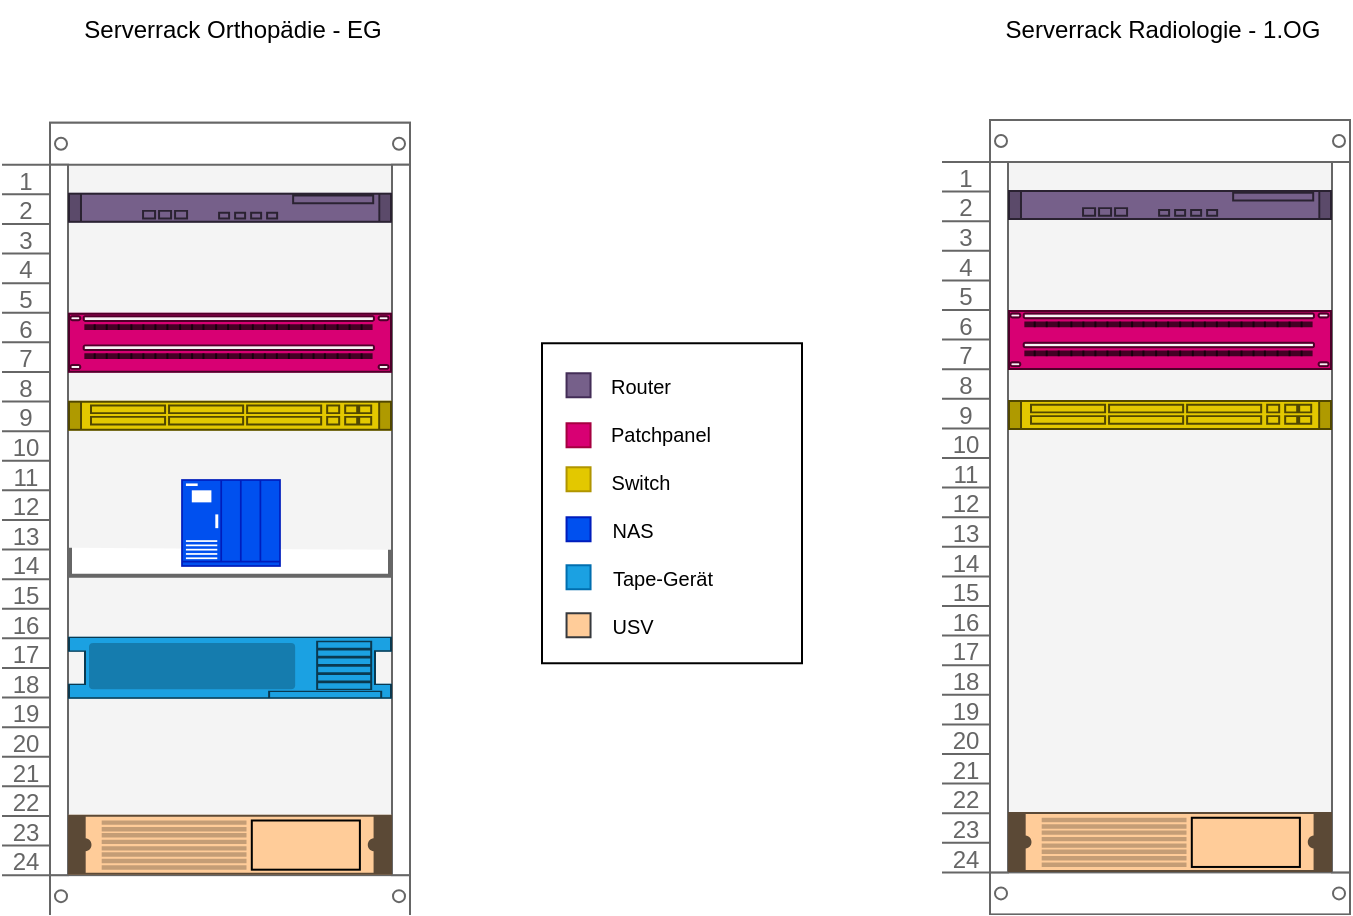 <mxfile version="26.0.13">
  <diagram name="Seite-1" id="Bdb50YRKbIY16klMH7Ui">
    <mxGraphModel dx="156" dy="546" grid="1" gridSize="10" guides="1" tooltips="1" connect="1" arrows="1" fold="1" page="1" pageScale="1" pageWidth="827" pageHeight="1169" math="0" shadow="0">
      <root>
        <mxCell id="0" />
        <mxCell id="1" parent="0" />
        <mxCell id="9h58rUKjXUOj7ECKImGy-1" value="" style="strokeColor=#666666;html=1;verticalLabelPosition=bottom;labelBackgroundColor=#ffffff;verticalAlign=top;outlineConnect=0;shadow=0;dashed=0;shape=mxgraph.rackGeneral.rackCabinet3;fillColor2=#f4f4f4;container=1;collapsible=0;childLayout=rack;allowGaps=1;marginLeft=33;marginRight=9;marginTop=21;marginBottom=22;textColor=#666666;numDisp=ascend;movable=1;resizable=1;rotatable=1;deletable=1;editable=1;locked=0;connectable=1;" parent="1" vertex="1">
          <mxGeometry x="1280" y="151.37" width="204" height="395" as="geometry" />
        </mxCell>
        <mxCell id="9h58rUKjXUOj7ECKImGy-2" value="" style="shape=mxgraph.rack.cisco.cisco_asr_1001_router;html=1;labelPosition=right;align=left;spacingLeft=15;dashed=0;shadow=0;fillColor=#76608a;fontColor=#ffffff;strokeColor=#432D57;" parent="9h58rUKjXUOj7ECKImGy-1" vertex="1">
          <mxGeometry x="33" y="35" width="162" height="15" as="geometry" />
        </mxCell>
        <mxCell id="9h58rUKjXUOj7ECKImGy-3" value="" style="strokeColor=#A50040;html=1;labelPosition=right;align=left;spacingLeft=15;shadow=0;dashed=0;outlineConnect=0;shape=mxgraph.rack.general.cat5e_enhanced_patch_panel_48_ports;fillColor=#d80073;fontColor=#ffffff;" parent="9h58rUKjXUOj7ECKImGy-1" vertex="1">
          <mxGeometry x="33" y="95" width="162" height="30" as="geometry" />
        </mxCell>
        <mxCell id="9h58rUKjXUOj7ECKImGy-4" value="" style="shape=mxgraph.rack.cisco.cisco_catalyst_4948_switch;html=1;labelPosition=right;align=left;spacingLeft=15;dashed=0;shadow=0;fillColor=#e3c800;fontColor=#000000;strokeColor=#B09500;" parent="9h58rUKjXUOj7ECKImGy-1" vertex="1">
          <mxGeometry x="33" y="139" width="162" height="15" as="geometry" />
        </mxCell>
        <mxCell id="9h58rUKjXUOj7ECKImGy-5" value="" style="strokeColor=#666666;html=1;labelPosition=right;align=left;spacingLeft=15;shadow=0;dashed=0;outlineConnect=0;shape=mxgraph.rackGeneral.shelf;container=1;collapsible=0" parent="9h58rUKjXUOj7ECKImGy-1" vertex="1">
          <mxGeometry x="33" y="212.5" width="162" height="15" as="geometry" />
        </mxCell>
        <mxCell id="9h58rUKjXUOj7ECKImGy-6" value="" style="shape=mxgraph.rack.oracle.sun_server_x2-4;html=1;labelPosition=right;align=left;spacingLeft=15;dashed=0;shadow=0;fillColor=#1ba1e2;fontColor=#ffffff;strokeColor=#006EAF;" parent="9h58rUKjXUOj7ECKImGy-1" vertex="1">
          <mxGeometry x="33" y="257" width="162" height="31" as="geometry" />
        </mxCell>
        <mxCell id="9h58rUKjXUOj7ECKImGy-7" value="" style="shape=mxgraph.rack.apc.apc_smart_ups_1000-3000_va_2u;html=1;labelPosition=right;align=left;spacingLeft=15;dashed=0;shadow=0;fillColor=#ffcc99;strokeColor=#36393d;" parent="9h58rUKjXUOj7ECKImGy-1" vertex="1">
          <mxGeometry x="33" y="346" width="162" height="30" as="geometry" />
        </mxCell>
        <mxCell id="9h58rUKjXUOj7ECKImGy-8" value="" style="rounded=0;whiteSpace=wrap;html=1;fillColor=none;" parent="1" vertex="1">
          <mxGeometry x="1550" y="261.63" width="130" height="160" as="geometry" />
        </mxCell>
        <mxCell id="9h58rUKjXUOj7ECKImGy-9" value="NAS" style="text;html=1;align=center;verticalAlign=middle;resizable=0;points=[];autosize=1;strokeColor=none;fillColor=none;fontSize=10;" parent="1" vertex="1">
          <mxGeometry x="1575" y="339.63" width="40" height="30" as="geometry" />
        </mxCell>
        <mxCell id="9h58rUKjXUOj7ECKImGy-10" value="Router" style="text;html=1;align=center;verticalAlign=middle;resizable=0;points=[];autosize=1;strokeColor=none;fillColor=none;fontSize=10;" parent="1" vertex="1">
          <mxGeometry x="1574.27" y="267.63" width="50" height="30" as="geometry" />
        </mxCell>
        <mxCell id="9h58rUKjXUOj7ECKImGy-11" value="Switch" style="text;html=1;align=center;verticalAlign=middle;resizable=0;points=[];autosize=1;strokeColor=none;fillColor=none;fontSize=10;" parent="1" vertex="1">
          <mxGeometry x="1574.27" y="315.63" width="50" height="30" as="geometry" />
        </mxCell>
        <mxCell id="9h58rUKjXUOj7ECKImGy-12" value="Patchpanel" style="text;html=1;align=center;verticalAlign=middle;resizable=0;points=[];autosize=1;strokeColor=none;fillColor=none;fontSize=10;" parent="1" vertex="1">
          <mxGeometry x="1574.27" y="291.63" width="70" height="30" as="geometry" />
        </mxCell>
        <mxCell id="9h58rUKjXUOj7ECKImGy-13" value="" style="rounded=0;whiteSpace=wrap;html=1;fillColor=#d80073;fontColor=#ffffff;strokeColor=#A50040;" parent="1" vertex="1">
          <mxGeometry x="1562.27" y="301.63" width="12" height="12" as="geometry" />
        </mxCell>
        <mxCell id="9h58rUKjXUOj7ECKImGy-14" value="" style="rounded=0;whiteSpace=wrap;html=1;fillColor=#76608a;fontColor=#ffffff;strokeColor=#432D57;" parent="1" vertex="1">
          <mxGeometry x="1562.27" y="276.63" width="12" height="12" as="geometry" />
        </mxCell>
        <mxCell id="9h58rUKjXUOj7ECKImGy-15" value="" style="rounded=0;whiteSpace=wrap;html=1;fillColor=#0050ef;fontColor=#ffffff;strokeColor=#001DBC;" parent="1" vertex="1">
          <mxGeometry x="1562.27" y="348.63" width="12" height="12" as="geometry" />
        </mxCell>
        <mxCell id="9h58rUKjXUOj7ECKImGy-16" value="" style="rounded=0;whiteSpace=wrap;html=1;fillColor=#e3c800;fontColor=#000000;strokeColor=#B09500;" parent="1" vertex="1">
          <mxGeometry x="1562.27" y="323.63" width="12" height="12" as="geometry" />
        </mxCell>
        <mxCell id="9h58rUKjXUOj7ECKImGy-17" value="" style="rounded=0;whiteSpace=wrap;html=1;fillColor=#ffcc99;strokeColor=#36393d;" parent="1" vertex="1">
          <mxGeometry x="1562.27" y="396.63" width="12" height="12" as="geometry" />
        </mxCell>
        <mxCell id="9h58rUKjXUOj7ECKImGy-18" value="USV" style="text;html=1;align=center;verticalAlign=middle;resizable=0;points=[];autosize=1;strokeColor=none;fillColor=none;fontSize=10;" parent="1" vertex="1">
          <mxGeometry x="1575" y="387.63" width="40" height="30" as="geometry" />
        </mxCell>
        <mxCell id="9h58rUKjXUOj7ECKImGy-19" value="" style="fontColor=#ffffff;verticalAlign=top;verticalLabelPosition=bottom;labelPosition=center;align=center;html=1;outlineConnect=0;fillColor=#0050ef;strokeColor=#001DBC;gradientDirection=north;strokeWidth=2;shape=mxgraph.networks.ups_enterprise;" parent="1" vertex="1">
          <mxGeometry x="1370" y="330" width="49" height="43" as="geometry" />
        </mxCell>
        <mxCell id="9h58rUKjXUOj7ECKImGy-20" value="&lt;span style=&quot;color: rgba(0, 0, 0, 0); font-family: monospace; font-size: 0px; text-align: start;&quot;&gt;%3CmxGraphModel%3E%3Croot%3E%3CmxCell%20id%3D%220%22%2F%3E%3CmxCell%20id%3D%221%22%20parent%3D%220%22%2F%3E%3CmxCell%20id%3D%222%22%20value%3D%22NAS%22%20style%3D%22text%3Bhtml%3D1%3Balign%3Dcenter%3BverticalAlign%3Dmiddle%3Bresizable%3D0%3Bpoints%3D%5B%5D%3Bautosize%3D1%3BstrokeColor%3Dnone%3BfillColor%3Dnone%3BfontSize%3D10%3B%22%20vertex%3D%221%22%20parent%3D%221%22%3E%3CmxGeometry%20x%3D%221545%22%20y%3D%22339%22%20width%3D%2240%22%20height%3D%2230%22%20as%3D%22geometry%22%2F%3E%3C%2FmxCell%3E%3C%2Froot%3E%3C%2FmxGraphModel%3E&lt;/span&gt;Tape-Gerät" style="text;html=1;align=center;verticalAlign=middle;resizable=0;points=[];autosize=1;strokeColor=none;fillColor=none;fontSize=10;" parent="1" vertex="1">
          <mxGeometry x="1575" y="363.63" width="70" height="30" as="geometry" />
        </mxCell>
        <mxCell id="9h58rUKjXUOj7ECKImGy-21" value="" style="rounded=0;whiteSpace=wrap;html=1;fillColor=#1ba1e2;fontColor=#ffffff;strokeColor=#006EAF;" parent="1" vertex="1">
          <mxGeometry x="1562.27" y="372.63" width="12" height="12" as="geometry" />
        </mxCell>
        <mxCell id="9h58rUKjXUOj7ECKImGy-22" value="Serverrack Orthopädie - EG" style="text;html=1;align=center;verticalAlign=middle;resizable=0;points=[];autosize=1;strokeColor=none;fillColor=none;" parent="1" vertex="1">
          <mxGeometry x="1309.5" y="90" width="170" height="30" as="geometry" />
        </mxCell>
        <mxCell id="9h58rUKjXUOj7ECKImGy-41" value="" style="strokeColor=#666666;html=1;verticalLabelPosition=bottom;labelBackgroundColor=#ffffff;verticalAlign=top;outlineConnect=0;shadow=0;dashed=0;shape=mxgraph.rackGeneral.rackCabinet3;fillColor2=#f4f4f4;container=1;collapsible=0;childLayout=rack;allowGaps=1;marginLeft=33;marginRight=9;marginTop=21;marginBottom=22;textColor=#666666;numDisp=ascend;" parent="1" vertex="1">
          <mxGeometry x="1750" y="150" width="204" height="395" as="geometry" />
        </mxCell>
        <mxCell id="9h58rUKjXUOj7ECKImGy-42" value="" style="shape=mxgraph.rack.cisco.cisco_asr_1001_router;html=1;labelPosition=right;align=left;spacingLeft=15;dashed=0;shadow=0;fillColor=#76608a;fontColor=#ffffff;strokeColor=#432D57;" parent="9h58rUKjXUOj7ECKImGy-41" vertex="1">
          <mxGeometry x="33" y="35" width="162" height="15" as="geometry" />
        </mxCell>
        <mxCell id="9h58rUKjXUOj7ECKImGy-43" value="" style="strokeColor=#A50040;html=1;labelPosition=right;align=left;spacingLeft=15;shadow=0;dashed=0;outlineConnect=0;shape=mxgraph.rack.general.cat5e_enhanced_patch_panel_48_ports;fillColor=#d80073;fontColor=#ffffff;" parent="9h58rUKjXUOj7ECKImGy-41" vertex="1">
          <mxGeometry x="33" y="95" width="162" height="30" as="geometry" />
        </mxCell>
        <mxCell id="9h58rUKjXUOj7ECKImGy-44" value="" style="shape=mxgraph.rack.cisco.cisco_catalyst_4948_switch;html=1;labelPosition=right;align=left;spacingLeft=15;dashed=0;shadow=0;fillColor=#e3c800;fontColor=#000000;strokeColor=#B09500;" parent="9h58rUKjXUOj7ECKImGy-41" vertex="1">
          <mxGeometry x="33" y="140" width="162" height="15" as="geometry" />
        </mxCell>
        <mxCell id="9h58rUKjXUOj7ECKImGy-45" value="" style="shape=mxgraph.rack.apc.apc_smart_ups_1000-3000_va_2u;html=1;labelPosition=right;align=left;spacingLeft=15;dashed=0;shadow=0;fillColor=#ffcc99;strokeColor=#36393d;" parent="9h58rUKjXUOj7ECKImGy-41" vertex="1">
          <mxGeometry x="33" y="346" width="162" height="30" as="geometry" />
        </mxCell>
        <mxCell id="9h58rUKjXUOj7ECKImGy-59" value="Serverrack Radiologie - 1.OG" style="text;html=1;align=center;verticalAlign=middle;resizable=0;points=[];autosize=1;strokeColor=none;fillColor=none;" parent="1" vertex="1">
          <mxGeometry x="1770" y="90" width="180" height="30" as="geometry" />
        </mxCell>
      </root>
    </mxGraphModel>
  </diagram>
</mxfile>
